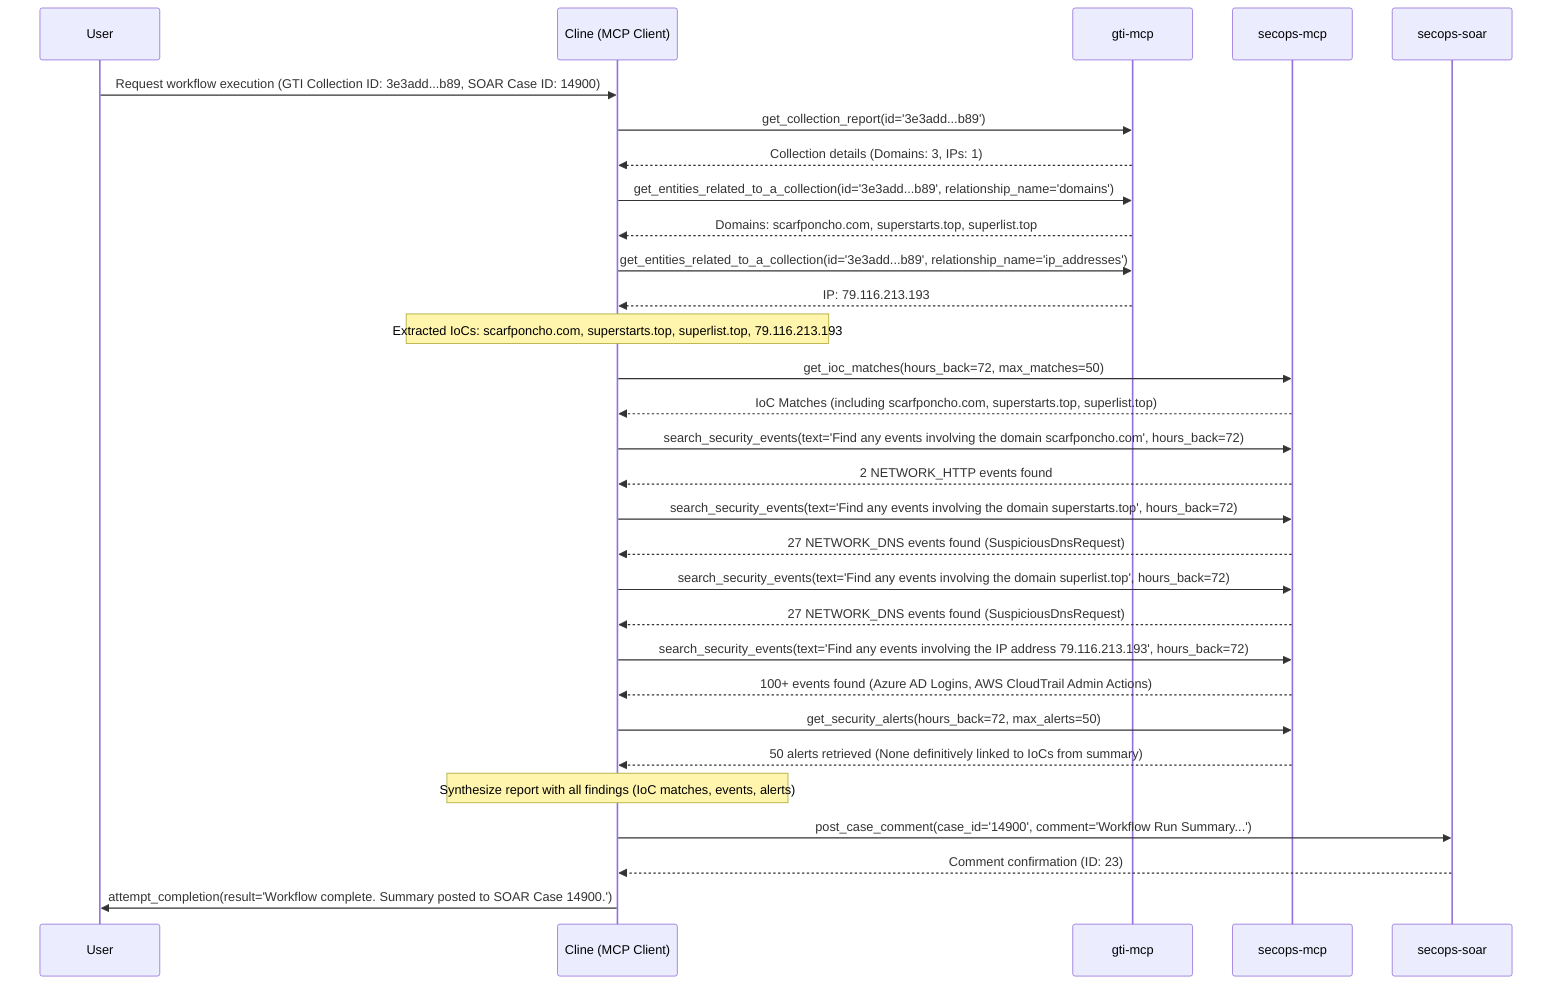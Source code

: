 sequenceDiagram
    participant User
    participant Cline as Cline (MCP Client)
    participant GTI as gti-mcp
    participant SIEM as secops-mcp
    participant SOAR as secops-soar

    User->>Cline: Request workflow execution (GTI Collection ID: 3e3add...b89, SOAR Case ID: 14900)
    Cline->>GTI: get_collection_report(id='3e3add...b89')
    GTI-->>Cline: Collection details (Domains: 3, IPs: 1)
    Cline->>GTI: get_entities_related_to_a_collection(id='3e3add...b89', relationship_name='domains')
    GTI-->>Cline: Domains: scarfponcho.com, superstarts.top, superlist.top
    Cline->>GTI: get_entities_related_to_a_collection(id='3e3add...b89', relationship_name='ip_addresses')
    GTI-->>Cline: IP: 79.116.213.193
    Note over Cline: Extracted IoCs: scarfponcho.com, superstarts.top, superlist.top, 79.116.213.193
    Cline->>SIEM: get_ioc_matches(hours_back=72, max_matches=50)
    SIEM-->>Cline: IoC Matches (including scarfponcho.com, superstarts.top, superlist.top)
    Cline->>SIEM: search_security_events(text='Find any events involving the domain scarfponcho.com', hours_back=72)
    SIEM-->>Cline: 2 NETWORK_HTTP events found
    Cline->>SIEM: search_security_events(text='Find any events involving the domain superstarts.top', hours_back=72)
    SIEM-->>Cline: 27 NETWORK_DNS events found (SuspiciousDnsRequest)
    Cline->>SIEM: search_security_events(text='Find any events involving the domain superlist.top', hours_back=72)
    SIEM-->>Cline: 27 NETWORK_DNS events found (SuspiciousDnsRequest)
    Cline->>SIEM: search_security_events(text='Find any events involving the IP address 79.116.213.193', hours_back=72)
    SIEM-->>Cline: 100+ events found (Azure AD Logins, AWS CloudTrail Admin Actions)
    Cline->>SIEM: get_security_alerts(hours_back=72, max_alerts=50)
    SIEM-->>Cline: 50 alerts retrieved (None definitively linked to IoCs from summary)
    Note over Cline: Synthesize report with all findings (IoC matches, events, alerts)
    Cline->>SOAR: post_case_comment(case_id='14900', comment='Workflow Run Summary...')
    SOAR-->>Cline: Comment confirmation (ID: 23)
    Cline->>User: attempt_completion(result='Workflow complete. Summary posted to SOAR Case 14900.')